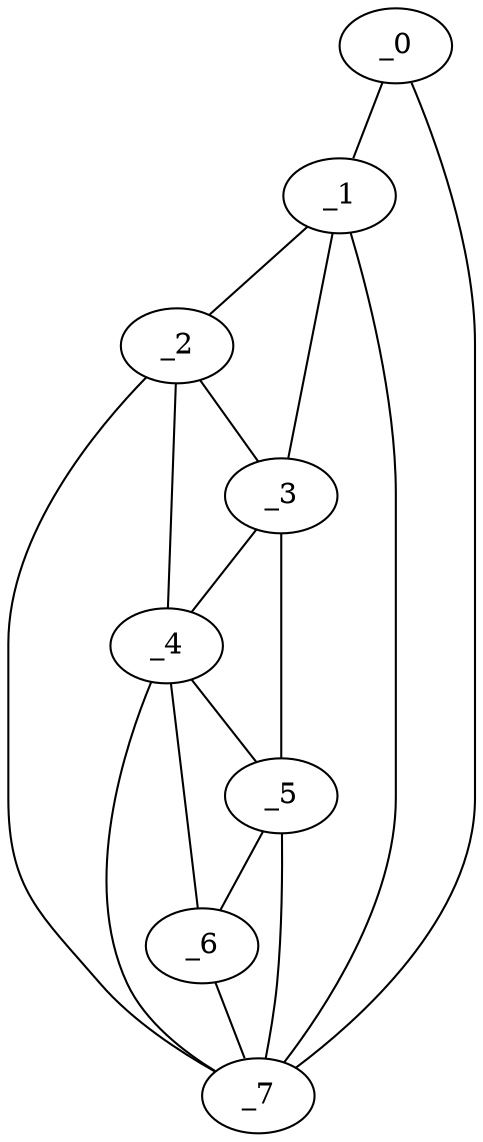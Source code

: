 graph "obj38__320.gxl" {
	_0	 [x=14,
		y=79];
	_1	 [x=24,
		y=74];
	_0 -- _1	 [valence=1];
	_7	 [x=126,
		y=54];
	_0 -- _7	 [valence=1];
	_2	 [x=97,
		y=52];
	_1 -- _2	 [valence=2];
	_3	 [x=104,
		y=38];
	_1 -- _3	 [valence=1];
	_1 -- _7	 [valence=2];
	_2 -- _3	 [valence=1];
	_4	 [x=104,
		y=49];
	_2 -- _4	 [valence=2];
	_2 -- _7	 [valence=1];
	_3 -- _4	 [valence=2];
	_5	 [x=119,
		y=44];
	_3 -- _5	 [valence=1];
	_4 -- _5	 [valence=1];
	_6	 [x=122,
		y=49];
	_4 -- _6	 [valence=2];
	_4 -- _7	 [valence=2];
	_5 -- _6	 [valence=2];
	_5 -- _7	 [valence=1];
	_6 -- _7	 [valence=1];
}
